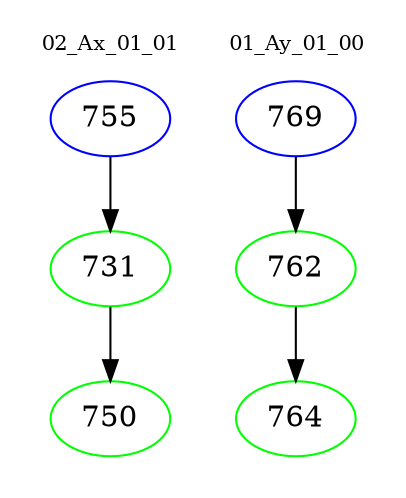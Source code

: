 digraph{
subgraph cluster_0 {
color = white
label = "02_Ax_01_01";
fontsize=10;
T0_755 [label="755", color="blue"]
T0_755 -> T0_731 [color="black"]
T0_731 [label="731", color="green"]
T0_731 -> T0_750 [color="black"]
T0_750 [label="750", color="green"]
}
subgraph cluster_1 {
color = white
label = "01_Ay_01_00";
fontsize=10;
T1_769 [label="769", color="blue"]
T1_769 -> T1_762 [color="black"]
T1_762 [label="762", color="green"]
T1_762 -> T1_764 [color="black"]
T1_764 [label="764", color="green"]
}
}
